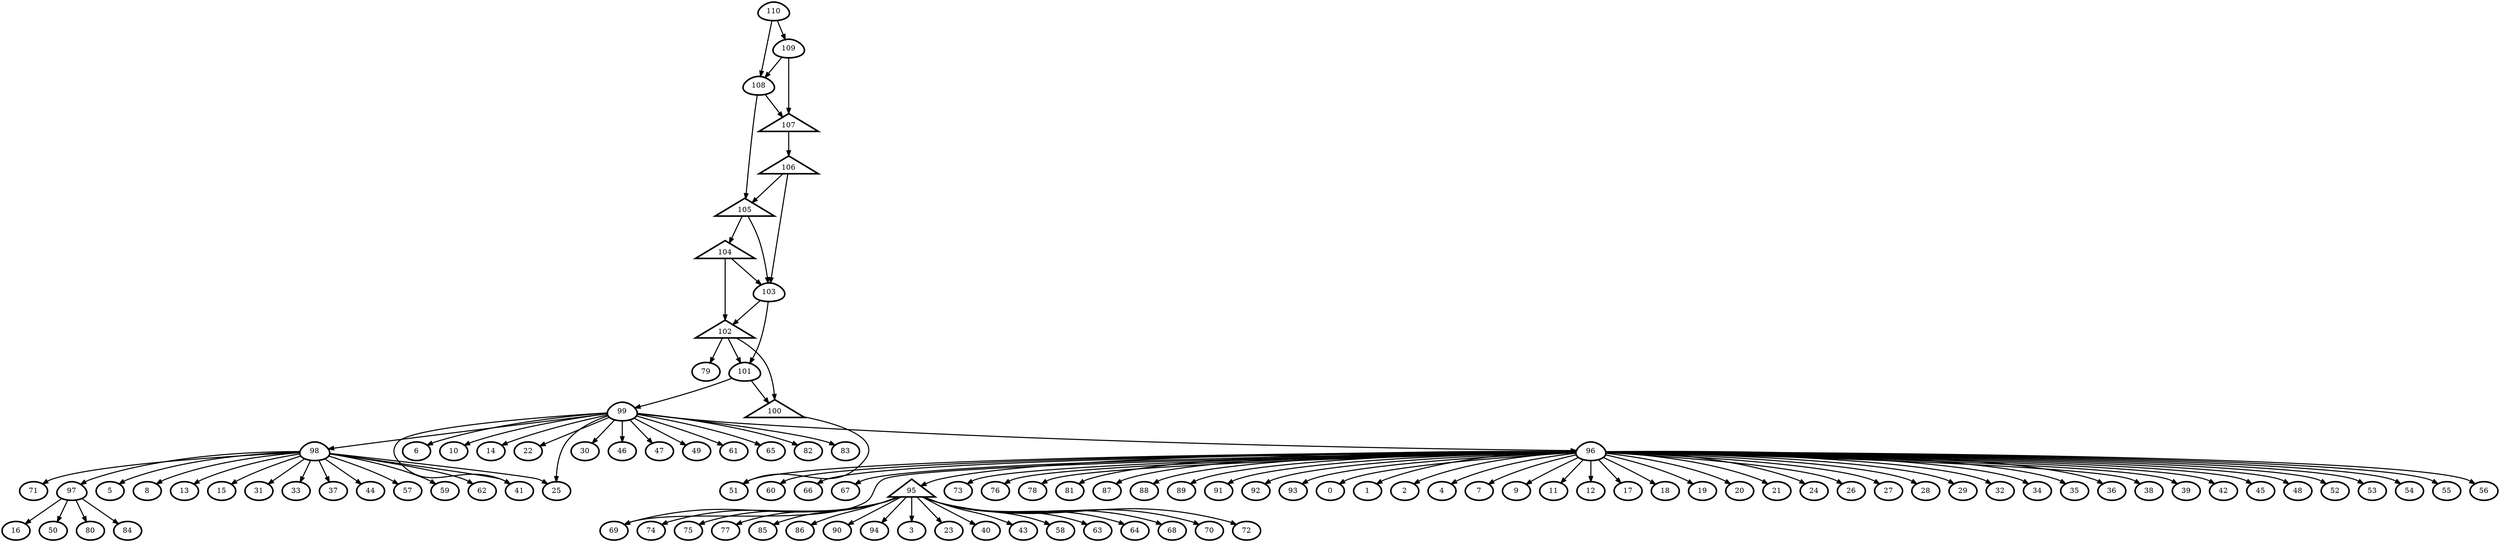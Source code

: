 digraph G {
    0 [penwidth=3,label="0"]
    1 [penwidth=3,label="1"]
    2 [penwidth=3,label="2"]
    3 [penwidth=3,label="3"]
    4 [penwidth=3,label="4"]
    5 [penwidth=3,label="5"]
    6 [penwidth=3,label="6"]
    7 [penwidth=3,label="7"]
    8 [penwidth=3,label="8"]
    9 [penwidth=3,label="9"]
    10 [penwidth=3,label="10"]
    11 [penwidth=3,label="11"]
    12 [penwidth=3,label="12"]
    13 [penwidth=3,label="13"]
    14 [penwidth=3,label="14"]
    15 [penwidth=3,label="15"]
    16 [penwidth=3,label="16"]
    17 [penwidth=3,label="17"]
    18 [penwidth=3,label="18"]
    19 [penwidth=3,label="19"]
    20 [penwidth=3,label="20"]
    21 [penwidth=3,label="21"]
    22 [penwidth=3,label="22"]
    23 [penwidth=3,label="23"]
    24 [penwidth=3,label="24"]
    25 [penwidth=3,label="25"]
    26 [penwidth=3,label="26"]
    27 [penwidth=3,label="27"]
    28 [penwidth=3,label="28"]
    29 [penwidth=3,label="29"]
    30 [penwidth=3,label="30"]
    31 [penwidth=3,label="31"]
    32 [penwidth=3,label="32"]
    33 [penwidth=3,label="33"]
    34 [penwidth=3,label="34"]
    35 [penwidth=3,label="35"]
    36 [penwidth=3,label="36"]
    37 [penwidth=3,label="37"]
    38 [penwidth=3,label="38"]
    39 [penwidth=3,label="39"]
    40 [penwidth=3,label="40"]
    41 [penwidth=3,label="41"]
    42 [penwidth=3,label="42"]
    43 [penwidth=3,label="43"]
    44 [penwidth=3,label="44"]
    45 [penwidth=3,label="45"]
    46 [penwidth=3,label="46"]
    47 [penwidth=3,label="47"]
    48 [penwidth=3,label="48"]
    49 [penwidth=3,label="49"]
    50 [penwidth=3,label="50"]
    51 [penwidth=3,label="51"]
    52 [penwidth=3,label="52"]
    53 [penwidth=3,label="53"]
    54 [penwidth=3,label="54"]
    55 [penwidth=3,label="55"]
    56 [penwidth=3,label="56"]
    57 [penwidth=3,label="57"]
    58 [penwidth=3,label="58"]
    59 [penwidth=3,label="59"]
    60 [penwidth=3,label="60"]
    61 [penwidth=3,label="61"]
    62 [penwidth=3,label="62"]
    63 [penwidth=3,label="63"]
    64 [penwidth=3,label="64"]
    65 [penwidth=3,label="65"]
    66 [penwidth=3,label="66"]
    67 [penwidth=3,label="67"]
    68 [penwidth=3,label="68"]
    69 [penwidth=3,label="69"]
    70 [penwidth=3,label="70"]
    71 [penwidth=3,label="71"]
    72 [penwidth=3,label="72"]
    73 [penwidth=3,label="73"]
    74 [penwidth=3,label="74"]
    75 [penwidth=3,label="75"]
    76 [penwidth=3,label="76"]
    77 [penwidth=3,label="77"]
    78 [penwidth=3,label="78"]
    79 [penwidth=3,label="79"]
    80 [penwidth=3,label="80"]
    81 [penwidth=3,label="81"]
    82 [penwidth=3,label="82"]
    83 [penwidth=3,label="83"]
    84 [penwidth=3,label="84"]
    85 [penwidth=3,label="85"]
    86 [penwidth=3,label="86"]
    87 [penwidth=3,label="87"]
    88 [penwidth=3,label="88"]
    89 [penwidth=3,label="89"]
    90 [penwidth=3,label="90"]
    91 [penwidth=3,label="91"]
    92 [penwidth=3,label="92"]
    93 [penwidth=3,label="93"]
    94 [penwidth=3,label="94"]
    95 [penwidth=3,label="96",shape = "egg"]
    96 [penwidth=3,label="97",shape = "egg"]
    97 [penwidth=3,label="98",shape = "egg"]
    98 [penwidth=3,label="99",shape = "egg"]
    99 [penwidth=3,label="101",shape = "egg"]
    100 [penwidth=3,label="103",shape = "egg"]
    101 [penwidth=3,label="108",shape = "egg"]
    102 [penwidth=3,label="109",shape = "egg"]
    103 [penwidth=3,label="95",shape = "triangle"]
    104 [penwidth=3,label="100",shape = "triangle"]
    105 [penwidth=3,label="102",shape = "triangle"]
    106 [penwidth=3,label="104",shape = "triangle"]
    107 [penwidth=3,label="105",shape = "triangle"]
    108 [penwidth=3,label="106",shape = "triangle"]
    109 [penwidth=3,label="107",shape = "triangle"]
    110 [penwidth=3,label="110",shape = "egg"]

    103 -> 3 [penwidth=2]
    103 -> 75 [penwidth=2]
    103 -> 85 [penwidth=2]
    103 -> 74 [penwidth=2]
    103 -> 77 [penwidth=2]
    103 -> 43 [penwidth=2]
    103 -> 94 [penwidth=2]
    103 -> 68 [penwidth=2]
    103 -> 90 [penwidth=2]
    103 -> 86 [penwidth=2]
    103 -> 23 [penwidth=2]
    103 -> 69 [penwidth=2]
    103 -> 70 [penwidth=2]
    103 -> 58 [penwidth=2]
    103 -> 72 [penwidth=2]
    103 -> 63 [penwidth=2]
    103 -> 64 [penwidth=2]
    103 -> 40 [penwidth=2]
    95 -> 53 [penwidth=2]
    95 -> 19 [penwidth=2]
    95 -> 12 [penwidth=2]
    95 -> 38 [penwidth=2]
    95 -> 45 [penwidth=2]
    95 -> 92 [penwidth=2]
    95 -> 89 [penwidth=2]
    95 -> 48 [penwidth=2]
    95 -> 51 [penwidth=2]
    95 -> 39 [penwidth=2]
    95 -> 28 [penwidth=2]
    95 -> 35 [penwidth=2]
    95 -> 56 [penwidth=2]
    95 -> 78 [penwidth=2]
    95 -> 60 [penwidth=2]
    95 -> 81 [penwidth=2]
    95 -> 18 [penwidth=2]
    95 -> 27 [penwidth=2]
    95 -> 69 [penwidth=2]
    95 -> 93 [penwidth=2]
    95 -> 2 [penwidth=2]
    95 -> 4 [penwidth=2]
    95 -> 54 [penwidth=2]
    95 -> 73 [penwidth=2]
    95 -> 76 [penwidth=2]
    95 -> 17 [penwidth=2]
    95 -> 32 [penwidth=2]
    95 -> 36 [penwidth=2]
    95 -> 42 [penwidth=2]
    95 -> 24 [penwidth=2]
    95 -> 91 [penwidth=2]
    95 -> 103 [penwidth=2]
    95 -> 52 [penwidth=2]
    95 -> 7 [penwidth=2]
    95 -> 20 [penwidth=2]
    95 -> 11 [penwidth=2]
    95 -> 34 [penwidth=2]
    95 -> 55 [penwidth=2]
    95 -> 1 [penwidth=2]
    95 -> 67 [penwidth=2]
    95 -> 88 [penwidth=2]
    95 -> 21 [penwidth=2]
    95 -> 0 [penwidth=2]
    95 -> 29 [penwidth=2]
    95 -> 66 [penwidth=2]
    95 -> 9 [penwidth=2]
    95 -> 26 [penwidth=2]
    95 -> 87 [penwidth=2]
    96 -> 80 [penwidth=2]
    96 -> 50 [penwidth=2]
    96 -> 84 [penwidth=2]
    96 -> 16 [penwidth=2]
    97 -> 59 [penwidth=2]
    97 -> 71 [penwidth=2]
    97 -> 8 [penwidth=2]
    97 -> 44 [penwidth=2]
    97 -> 37 [penwidth=2]
    97 -> 96 [penwidth=2]
    97 -> 33 [penwidth=2]
    97 -> 62 [penwidth=2]
    97 -> 13 [penwidth=2]
    97 -> 5 [penwidth=2]
    97 -> 25 [penwidth=2]
    97 -> 41 [penwidth=2]
    97 -> 31 [penwidth=2]
    97 -> 15 [penwidth=2]
    97 -> 57 [penwidth=2]
    98 -> 14 [penwidth=2]
    98 -> 61 [penwidth=2]
    98 -> 46 [penwidth=2]
    98 -> 95 [penwidth=2]
    98 -> 30 [penwidth=2]
    98 -> 10 [penwidth=2]
    98 -> 22 [penwidth=2]
    98 -> 97 [penwidth=2]
    98 -> 83 [penwidth=2]
    98 -> 41 [penwidth=2]
    98 -> 49 [penwidth=2]
    98 -> 25 [penwidth=2]
    98 -> 65 [penwidth=2]
    98 -> 6 [penwidth=2]
    98 -> 47 [penwidth=2]
    98 -> 82 [penwidth=2]
    104 -> 51 [penwidth=2]
    99 -> 98 [penwidth=2]
    99 -> 104 [penwidth=2]
    105 -> 79 [penwidth=2]
    105 -> 104 [penwidth=2]
    105 -> 99 [penwidth=2]
    100 -> 105 [penwidth=2]
    100 -> 99 [penwidth=2]
    106 -> 100 [penwidth=2]
    106 -> 105 [penwidth=2]
    107 -> 106 [penwidth=2]
    107 -> 100 [penwidth=2]
    108 -> 100 [penwidth=2]
    108 -> 107 [penwidth=2]
    109 -> 108 [penwidth=2]
    101 -> 107 [penwidth=2]
    101 -> 109 [penwidth=2]
    102 -> 101 [penwidth=2]
    102 -> 109 [penwidth=2]
    110 -> 101 [penwidth=2]
    110 -> 102 [penwidth=2]
}